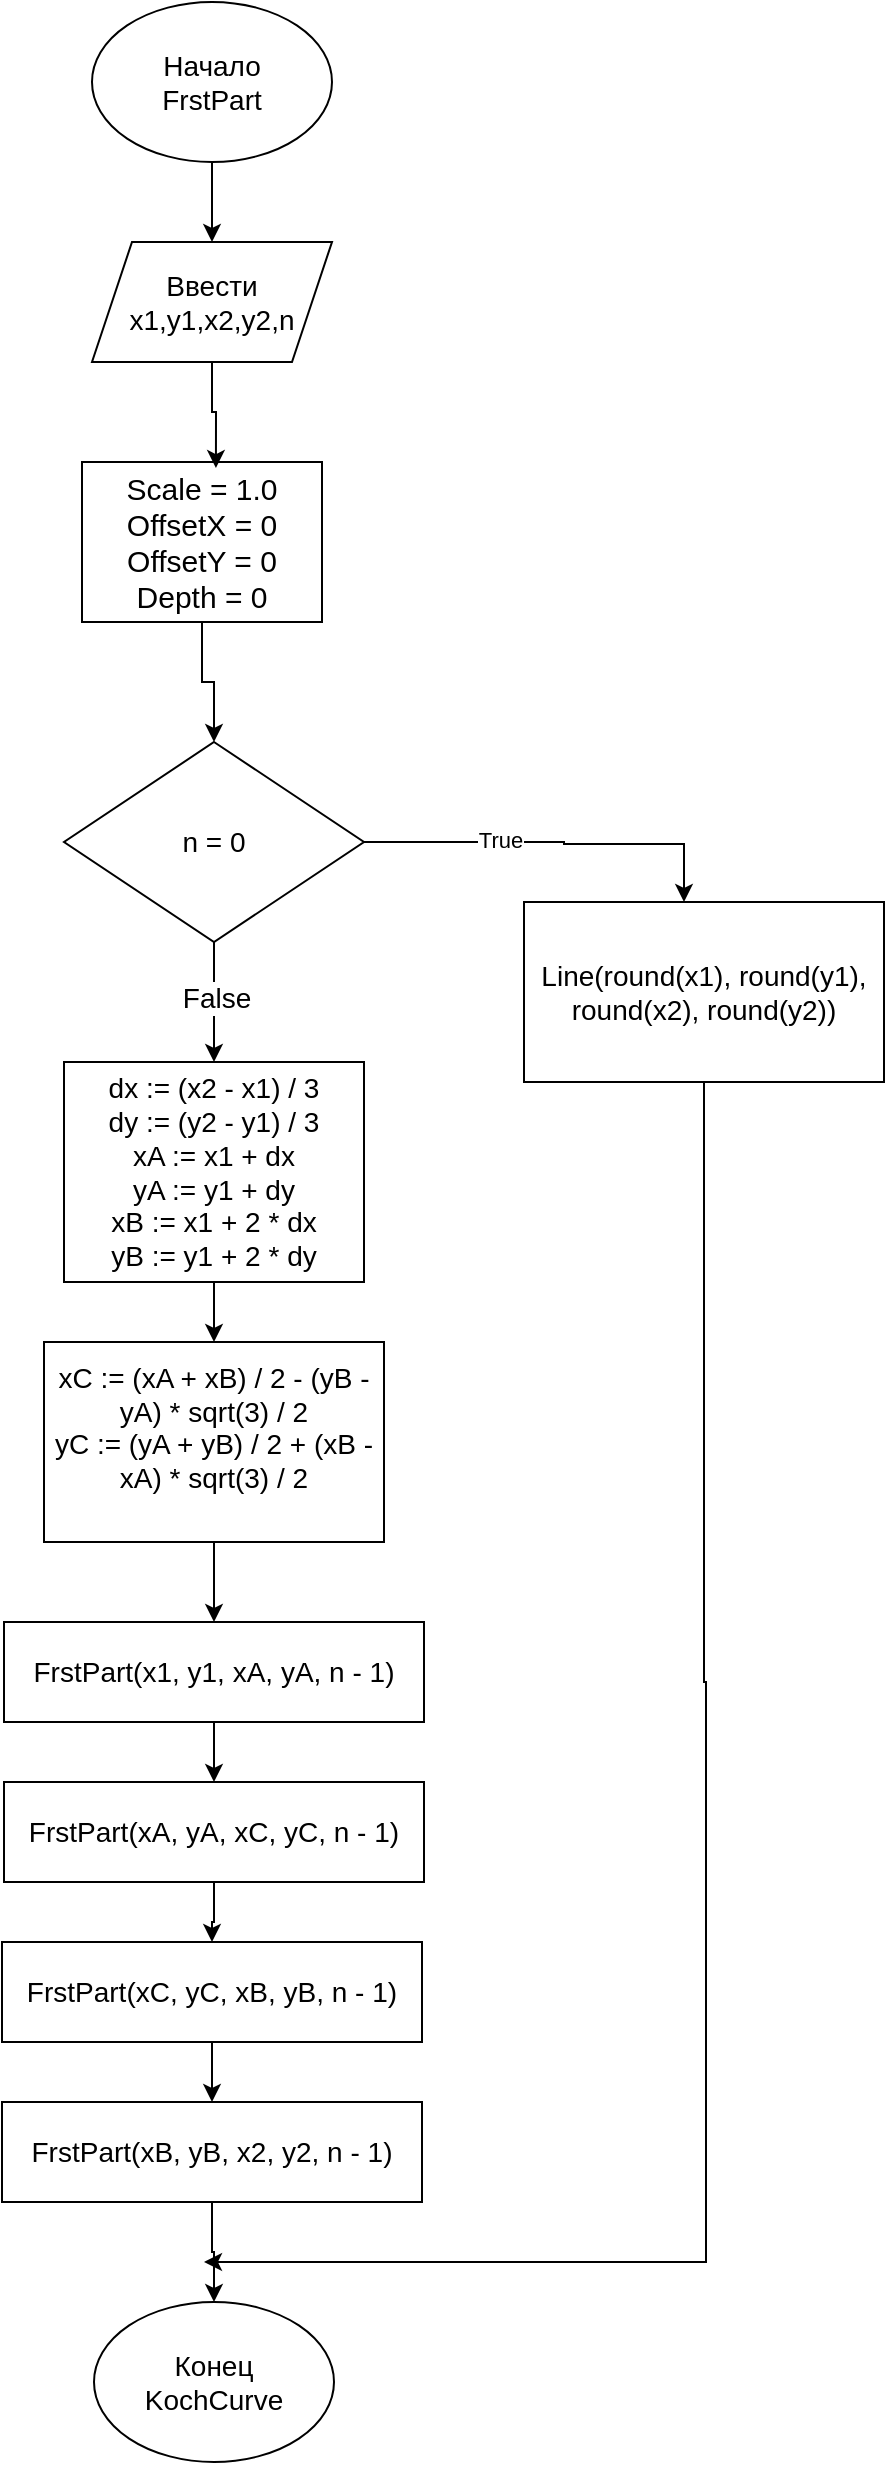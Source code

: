 <mxfile version="26.0.10">
  <diagram name="Страница — 1" id="hi3maOYxdtd5-xxtNOdB">
    <mxGraphModel dx="554" dy="574" grid="1" gridSize="10" guides="1" tooltips="1" connect="1" arrows="1" fold="1" page="1" pageScale="1" pageWidth="827" pageHeight="1169" math="0" shadow="0">
      <root>
        <mxCell id="0" />
        <mxCell id="1" parent="0" />
        <mxCell id="Io2_79ap3ZeYCi0wvSEB-12" style="edgeStyle=orthogonalEdgeStyle;rounded=0;orthogonalLoop=1;jettySize=auto;html=1;fontSize=14;" edge="1" parent="1" source="Io2_79ap3ZeYCi0wvSEB-13" target="Io2_79ap3ZeYCi0wvSEB-15">
          <mxGeometry relative="1" as="geometry">
            <mxPoint x="315" y="130" as="targetPoint" />
          </mxGeometry>
        </mxCell>
        <mxCell id="Io2_79ap3ZeYCi0wvSEB-13" value="Начало&lt;div&gt;FrstPart&lt;/div&gt;" style="ellipse;whiteSpace=wrap;html=1;fontSize=14;" vertex="1" parent="1">
          <mxGeometry x="255" y="10" width="120" height="80" as="geometry" />
        </mxCell>
        <mxCell id="Io2_79ap3ZeYCi0wvSEB-15" value="Ввести&lt;div&gt;x1,y1,x2,y2,n&lt;/div&gt;" style="shape=parallelogram;perimeter=parallelogramPerimeter;whiteSpace=wrap;html=1;fixedSize=1;fontSize=14;" vertex="1" parent="1">
          <mxGeometry x="255" y="130" width="120" height="60" as="geometry" />
        </mxCell>
        <mxCell id="Io2_79ap3ZeYCi0wvSEB-16" style="edgeStyle=orthogonalEdgeStyle;rounded=0;orthogonalLoop=1;jettySize=auto;html=1;" edge="1" parent="1" source="Io2_79ap3ZeYCi0wvSEB-20">
          <mxGeometry relative="1" as="geometry">
            <mxPoint x="316" y="540" as="targetPoint" />
          </mxGeometry>
        </mxCell>
        <mxCell id="Io2_79ap3ZeYCi0wvSEB-17" value="False" style="edgeLabel;html=1;align=center;verticalAlign=middle;resizable=0;points=[];fontSize=14;" vertex="1" connectable="0" parent="Io2_79ap3ZeYCi0wvSEB-16">
          <mxGeometry x="-0.074" y="1" relative="1" as="geometry">
            <mxPoint as="offset" />
          </mxGeometry>
        </mxCell>
        <mxCell id="Io2_79ap3ZeYCi0wvSEB-18" style="edgeStyle=orthogonalEdgeStyle;rounded=0;orthogonalLoop=1;jettySize=auto;html=1;" edge="1" parent="1" source="Io2_79ap3ZeYCi0wvSEB-20">
          <mxGeometry relative="1" as="geometry">
            <mxPoint x="551" y="460" as="targetPoint" />
            <Array as="points">
              <mxPoint x="491" y="430" />
              <mxPoint x="491" y="431" />
            </Array>
          </mxGeometry>
        </mxCell>
        <mxCell id="Io2_79ap3ZeYCi0wvSEB-19" value="True" style="edgeLabel;html=1;align=center;verticalAlign=middle;resizable=0;points=[];" vertex="1" connectable="0" parent="Io2_79ap3ZeYCi0wvSEB-18">
          <mxGeometry x="-0.284" y="1" relative="1" as="geometry">
            <mxPoint as="offset" />
          </mxGeometry>
        </mxCell>
        <mxCell id="Io2_79ap3ZeYCi0wvSEB-20" value="n = 0" style="rhombus;whiteSpace=wrap;html=1;fontSize=14;" vertex="1" parent="1">
          <mxGeometry x="241" y="380" width="150" height="100" as="geometry" />
        </mxCell>
        <mxCell id="Io2_79ap3ZeYCi0wvSEB-21" style="edgeStyle=orthogonalEdgeStyle;rounded=0;orthogonalLoop=1;jettySize=auto;html=1;" edge="1" parent="1" source="Io2_79ap3ZeYCi0wvSEB-22" target="Io2_79ap3ZeYCi0wvSEB-24">
          <mxGeometry relative="1" as="geometry">
            <mxPoint x="316" y="710" as="targetPoint" />
          </mxGeometry>
        </mxCell>
        <mxCell id="Io2_79ap3ZeYCi0wvSEB-22" value="&lt;font style=&quot;font-size: 14px;&quot;&gt;dx := (x2 - x1) / 3&lt;/font&gt;&lt;div&gt;&lt;font style=&quot;font-size: 14px;&quot;&gt;dy := (y2 - y1) / 3&lt;/font&gt;&lt;/div&gt;&lt;div&gt;&lt;font style=&quot;font-size: 14px;&quot;&gt;xA := x1 + dx&lt;/font&gt;&lt;/div&gt;&lt;div&gt;&lt;font style=&quot;font-size: 14px;&quot;&gt;yA := y1 + dy&lt;/font&gt;&lt;/div&gt;&lt;div&gt;&lt;font style=&quot;font-size: 14px;&quot;&gt;xB := x1 + 2 * dx&lt;/font&gt;&lt;/div&gt;&lt;div&gt;&lt;font style=&quot;font-size: 14px;&quot;&gt;yB := y1 + 2 * dy&lt;/font&gt;&lt;/div&gt;" style="rounded=0;whiteSpace=wrap;html=1;" vertex="1" parent="1">
          <mxGeometry x="241" y="540" width="150" height="110" as="geometry" />
        </mxCell>
        <mxCell id="Io2_79ap3ZeYCi0wvSEB-23" style="edgeStyle=orthogonalEdgeStyle;rounded=0;orthogonalLoop=1;jettySize=auto;html=1;" edge="1" parent="1" source="Io2_79ap3ZeYCi0wvSEB-24" target="Io2_79ap3ZeYCi0wvSEB-26">
          <mxGeometry relative="1" as="geometry">
            <mxPoint x="316" y="830" as="targetPoint" />
          </mxGeometry>
        </mxCell>
        <mxCell id="Io2_79ap3ZeYCi0wvSEB-24" value="&lt;font style=&quot;font-size: 14px;&quot;&gt;xC := (xA + xB) / 2 - (yB - yA) * sqrt(3) / 2&lt;/font&gt;&lt;div&gt;&lt;font style=&quot;font-size: 14px;&quot;&gt;yC := (yA + yB) / 2 + (xB - xA) * sqrt(3) / 2&lt;/font&gt;&lt;br&gt;&lt;div&gt;&lt;br&gt;&lt;/div&gt;&lt;/div&gt;" style="rounded=0;whiteSpace=wrap;html=1;" vertex="1" parent="1">
          <mxGeometry x="231" y="680" width="170" height="100" as="geometry" />
        </mxCell>
        <mxCell id="Io2_79ap3ZeYCi0wvSEB-25" style="edgeStyle=orthogonalEdgeStyle;rounded=0;orthogonalLoop=1;jettySize=auto;html=1;entryX=0.5;entryY=0;entryDx=0;entryDy=0;" edge="1" parent="1" source="Io2_79ap3ZeYCi0wvSEB-26" target="Io2_79ap3ZeYCi0wvSEB-28">
          <mxGeometry relative="1" as="geometry" />
        </mxCell>
        <mxCell id="Io2_79ap3ZeYCi0wvSEB-26" value="&lt;font style=&quot;font-size: 14px;&quot;&gt;FrstPart(x1, y1, xA, yA, n - 1)&lt;/font&gt;" style="rounded=0;whiteSpace=wrap;html=1;" vertex="1" parent="1">
          <mxGeometry x="211" y="820" width="210" height="50" as="geometry" />
        </mxCell>
        <mxCell id="Io2_79ap3ZeYCi0wvSEB-27" style="edgeStyle=orthogonalEdgeStyle;rounded=0;orthogonalLoop=1;jettySize=auto;html=1;entryX=0.5;entryY=0;entryDx=0;entryDy=0;" edge="1" parent="1" source="Io2_79ap3ZeYCi0wvSEB-28" target="Io2_79ap3ZeYCi0wvSEB-30">
          <mxGeometry relative="1" as="geometry" />
        </mxCell>
        <mxCell id="Io2_79ap3ZeYCi0wvSEB-28" value="&lt;font style=&quot;font-size: 14px;&quot;&gt;FrstPart(xA, yA, xC, yC, n - 1)&lt;/font&gt;" style="rounded=0;whiteSpace=wrap;html=1;" vertex="1" parent="1">
          <mxGeometry x="211" y="900" width="210" height="50" as="geometry" />
        </mxCell>
        <mxCell id="Io2_79ap3ZeYCi0wvSEB-29" style="edgeStyle=orthogonalEdgeStyle;rounded=0;orthogonalLoop=1;jettySize=auto;html=1;entryX=0.5;entryY=0;entryDx=0;entryDy=0;" edge="1" parent="1" source="Io2_79ap3ZeYCi0wvSEB-30" target="Io2_79ap3ZeYCi0wvSEB-32">
          <mxGeometry relative="1" as="geometry" />
        </mxCell>
        <mxCell id="Io2_79ap3ZeYCi0wvSEB-30" value="&lt;font style=&quot;font-size: 14px;&quot;&gt;FrstPart(xC, yC, xB, yB, n - 1)&lt;/font&gt;" style="rounded=0;whiteSpace=wrap;html=1;" vertex="1" parent="1">
          <mxGeometry x="210" y="980" width="210" height="50" as="geometry" />
        </mxCell>
        <mxCell id="Io2_79ap3ZeYCi0wvSEB-31" style="edgeStyle=orthogonalEdgeStyle;rounded=0;orthogonalLoop=1;jettySize=auto;html=1;" edge="1" parent="1" source="Io2_79ap3ZeYCi0wvSEB-32" target="Io2_79ap3ZeYCi0wvSEB-33">
          <mxGeometry relative="1" as="geometry">
            <mxPoint x="315" y="1160" as="targetPoint" />
          </mxGeometry>
        </mxCell>
        <mxCell id="Io2_79ap3ZeYCi0wvSEB-32" value="&lt;font style=&quot;font-size: 14px;&quot;&gt;FrstPart(xB, yB, x2, y2, n - 1)&lt;/font&gt;" style="rounded=0;whiteSpace=wrap;html=1;" vertex="1" parent="1">
          <mxGeometry x="210" y="1060" width="210" height="50" as="geometry" />
        </mxCell>
        <mxCell id="Io2_79ap3ZeYCi0wvSEB-33" value="&lt;font style=&quot;font-size: 14px;&quot;&gt;Конец&lt;/font&gt;&lt;div&gt;&lt;font style=&quot;font-size: 14px;&quot;&gt;KochCurve&lt;/font&gt;&lt;/div&gt;" style="ellipse;whiteSpace=wrap;html=1;" vertex="1" parent="1">
          <mxGeometry x="256" y="1160" width="120" height="80" as="geometry" />
        </mxCell>
        <mxCell id="Io2_79ap3ZeYCi0wvSEB-34" style="edgeStyle=orthogonalEdgeStyle;rounded=0;orthogonalLoop=1;jettySize=auto;html=1;" edge="1" parent="1" source="Io2_79ap3ZeYCi0wvSEB-35">
          <mxGeometry relative="1" as="geometry">
            <mxPoint x="311" y="1140" as="targetPoint" />
            <Array as="points">
              <mxPoint x="561" y="850" />
              <mxPoint x="562" y="850" />
            </Array>
          </mxGeometry>
        </mxCell>
        <mxCell id="Io2_79ap3ZeYCi0wvSEB-35" value="&lt;font style=&quot;font-size: 14px;&quot;&gt;Line(round(x1), round(y1), round(x2), round(y2))&lt;/font&gt;" style="rounded=0;whiteSpace=wrap;html=1;" vertex="1" parent="1">
          <mxGeometry x="471" y="460" width="180" height="90" as="geometry" />
        </mxCell>
        <mxCell id="Io2_79ap3ZeYCi0wvSEB-39" style="edgeStyle=orthogonalEdgeStyle;rounded=0;orthogonalLoop=1;jettySize=auto;html=1;entryX=0.5;entryY=0;entryDx=0;entryDy=0;" edge="1" parent="1" source="Io2_79ap3ZeYCi0wvSEB-36" target="Io2_79ap3ZeYCi0wvSEB-20">
          <mxGeometry relative="1" as="geometry" />
        </mxCell>
        <mxCell id="Io2_79ap3ZeYCi0wvSEB-36" value="&lt;font style=&quot;font-size: 15px;&quot;&gt;Scale = 1.0&lt;/font&gt;&lt;div&gt;&lt;font style=&quot;font-size: 15px;&quot;&gt;OffsetX = 0&lt;/font&gt;&lt;/div&gt;&lt;div&gt;&lt;font style=&quot;font-size: 15px;&quot;&gt;OffsetY = 0&lt;/font&gt;&lt;/div&gt;&lt;div&gt;&lt;font style=&quot;font-size: 15px;&quot;&gt;Depth = 0&lt;/font&gt;&lt;/div&gt;" style="rounded=0;whiteSpace=wrap;html=1;" vertex="1" parent="1">
          <mxGeometry x="250" y="240" width="120" height="80" as="geometry" />
        </mxCell>
        <mxCell id="Io2_79ap3ZeYCi0wvSEB-37" style="edgeStyle=orthogonalEdgeStyle;rounded=0;orthogonalLoop=1;jettySize=auto;html=1;entryX=0.558;entryY=0.038;entryDx=0;entryDy=0;entryPerimeter=0;" edge="1" parent="1" source="Io2_79ap3ZeYCi0wvSEB-15" target="Io2_79ap3ZeYCi0wvSEB-36">
          <mxGeometry relative="1" as="geometry" />
        </mxCell>
      </root>
    </mxGraphModel>
  </diagram>
</mxfile>
